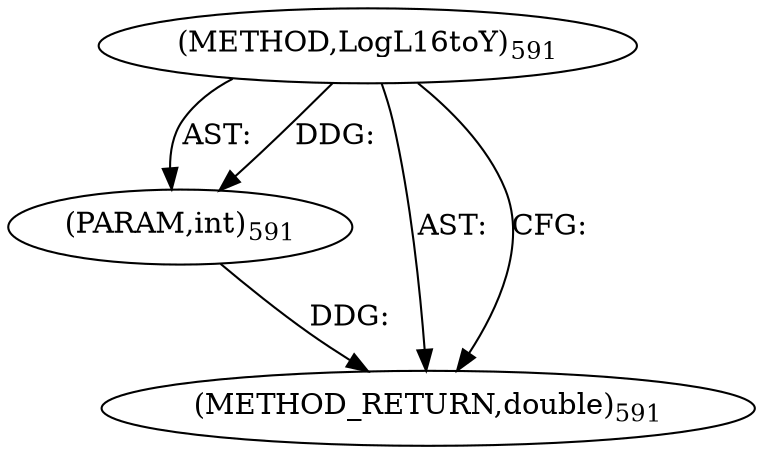 digraph "LogL16toY" {  
"9286" [label = <(METHOD,LogL16toY)<SUB>591</SUB>> ]
"9287" [label = <(PARAM,int)<SUB>591</SUB>> ]
"9288" [label = <(METHOD_RETURN,double)<SUB>591</SUB>> ]
  "9286" -> "9287"  [ label = "AST: "] 
  "9286" -> "9288"  [ label = "AST: "] 
  "9286" -> "9288"  [ label = "CFG: "] 
  "9287" -> "9288"  [ label = "DDG: "] 
  "9286" -> "9287"  [ label = "DDG: "] 
}
